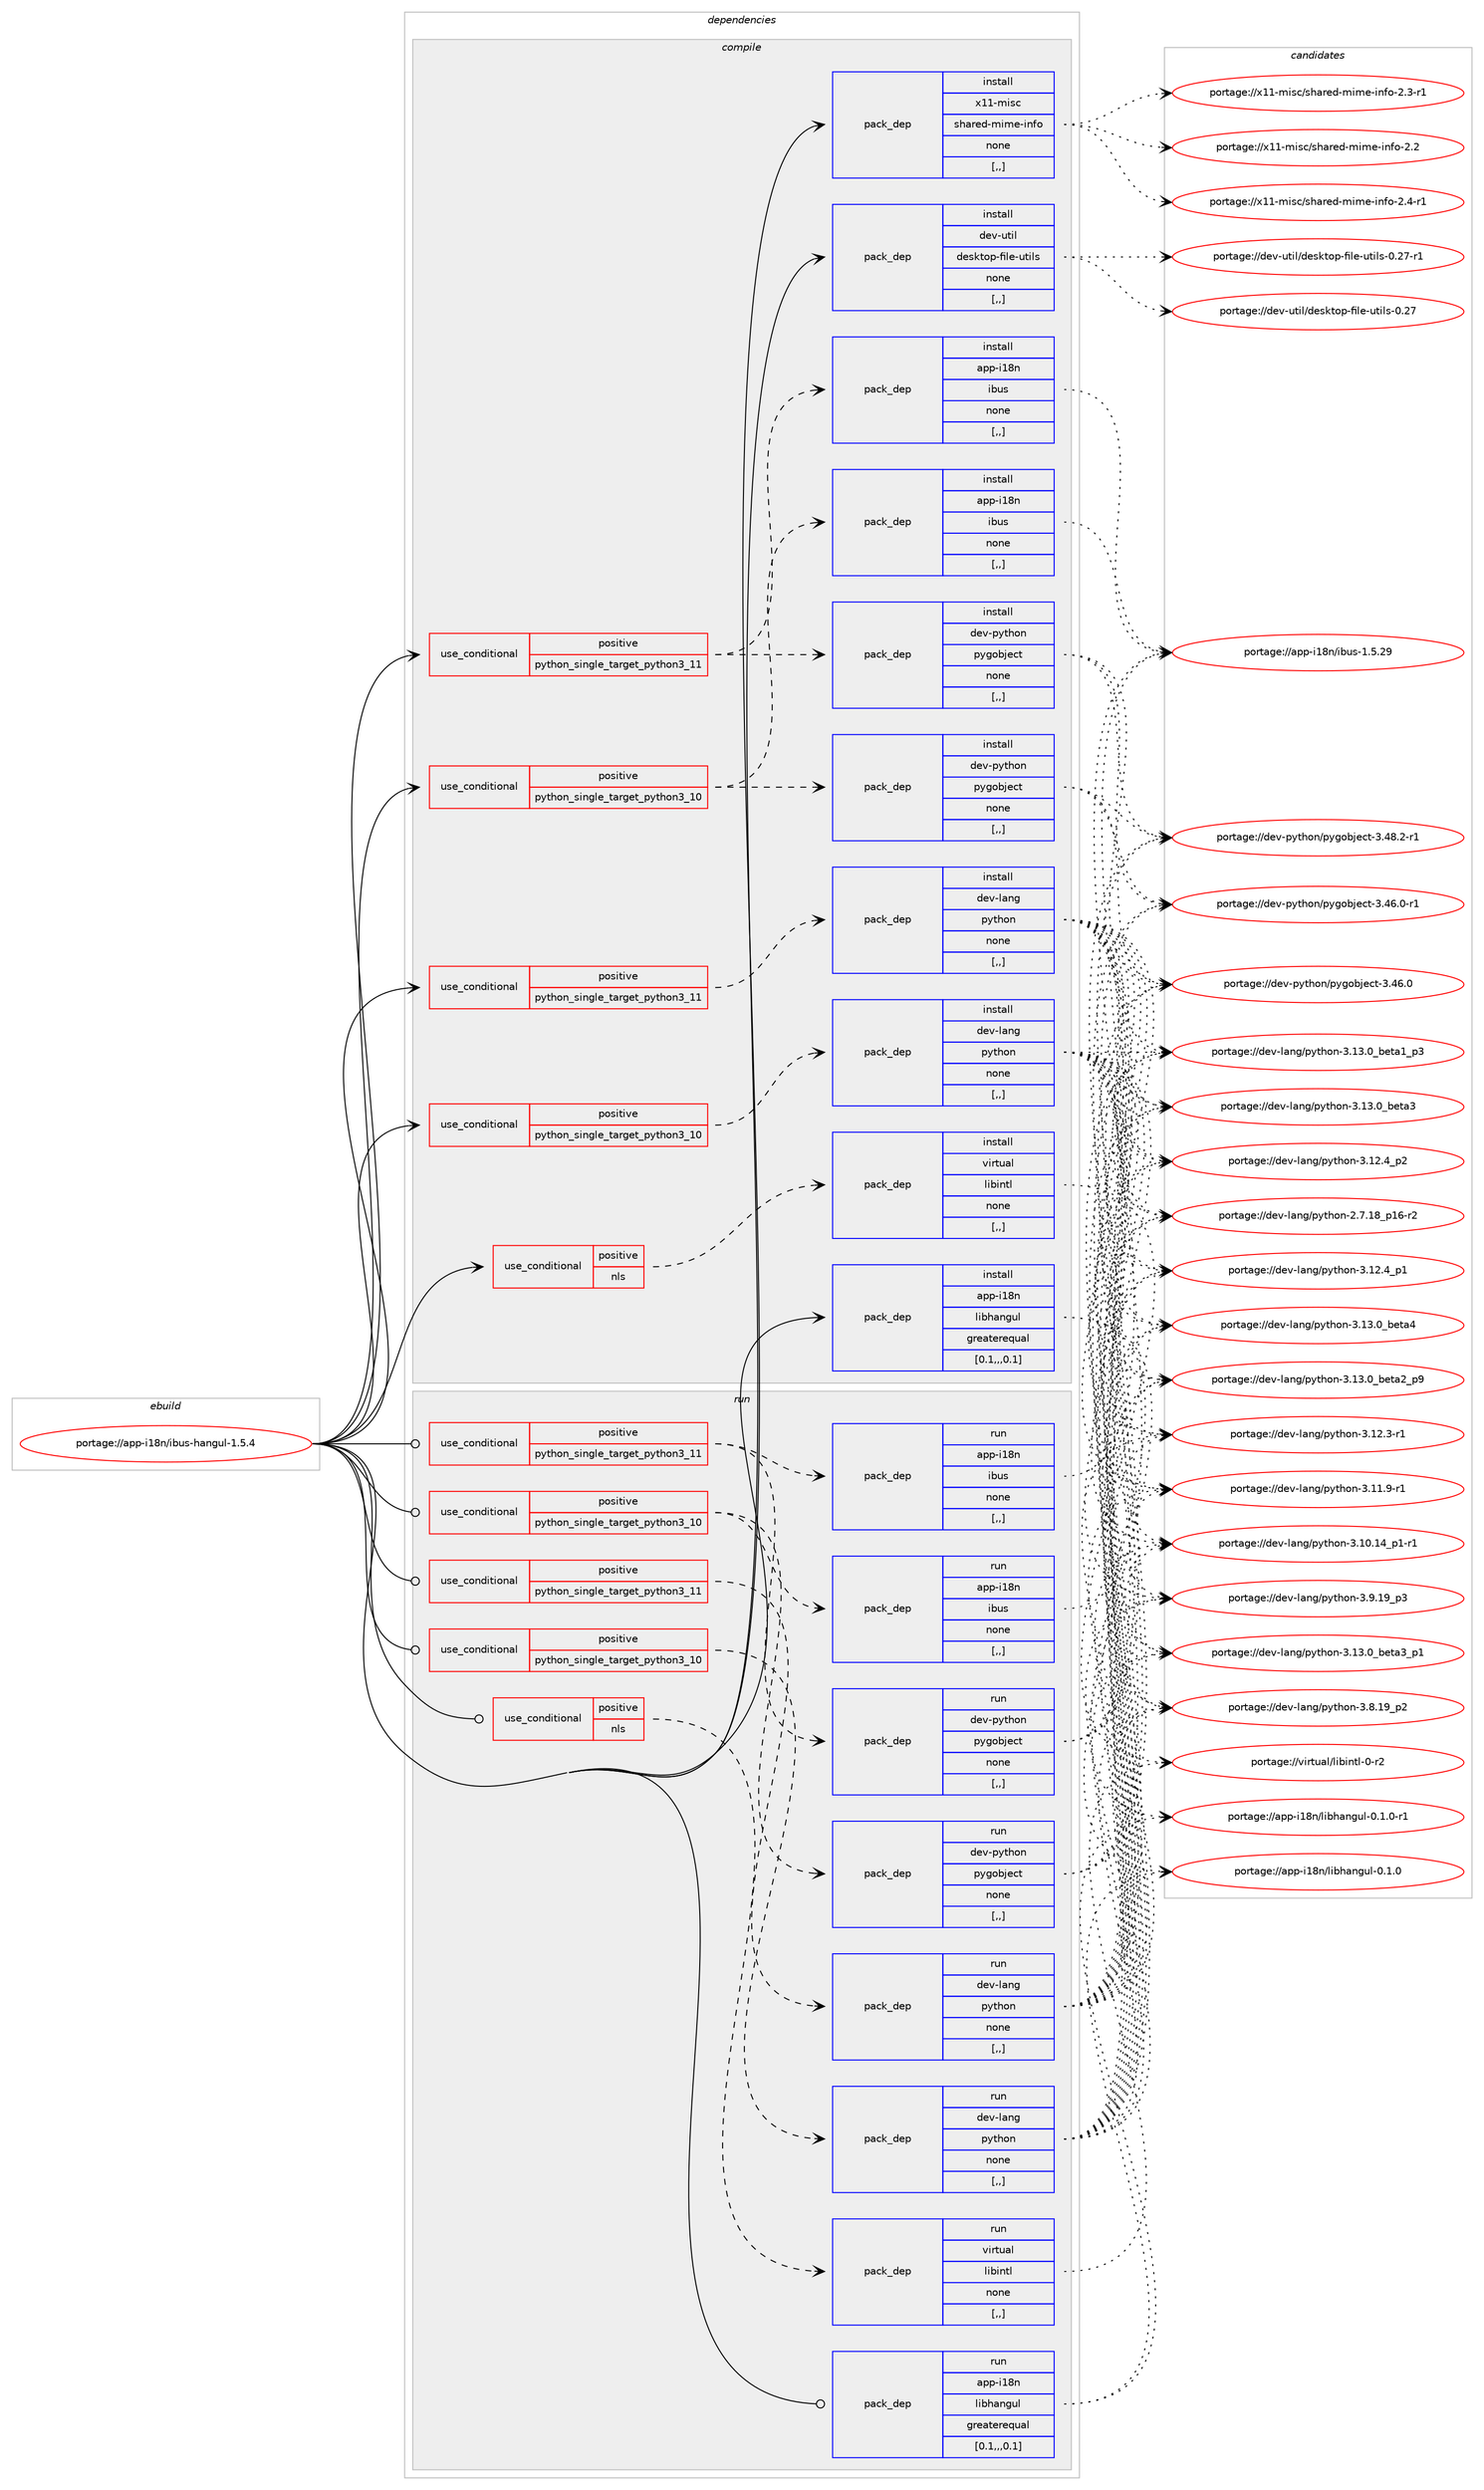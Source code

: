 digraph prolog {

# *************
# Graph options
# *************

newrank=true;
concentrate=true;
compound=true;
graph [rankdir=LR,fontname=Helvetica,fontsize=10,ranksep=1.5];#, ranksep=2.5, nodesep=0.2];
edge  [arrowhead=vee];
node  [fontname=Helvetica,fontsize=10];

# **********
# The ebuild
# **********

subgraph cluster_leftcol {
color=gray;
label=<<i>ebuild</i>>;
id [label="portage://app-i18n/ibus-hangul-1.5.4", color=red, width=4, href="../app-i18n/ibus-hangul-1.5.4.svg"];
}

# ****************
# The dependencies
# ****************

subgraph cluster_midcol {
color=gray;
label=<<i>dependencies</i>>;
subgraph cluster_compile {
fillcolor="#eeeeee";
style=filled;
label=<<i>compile</i>>;
subgraph cond11124 {
dependency37720 [label=<<TABLE BORDER="0" CELLBORDER="1" CELLSPACING="0" CELLPADDING="4"><TR><TD ROWSPAN="3" CELLPADDING="10">use_conditional</TD></TR><TR><TD>positive</TD></TR><TR><TD>nls</TD></TR></TABLE>>, shape=none, color=red];
subgraph pack26223 {
dependency37721 [label=<<TABLE BORDER="0" CELLBORDER="1" CELLSPACING="0" CELLPADDING="4" WIDTH="220"><TR><TD ROWSPAN="6" CELLPADDING="30">pack_dep</TD></TR><TR><TD WIDTH="110">install</TD></TR><TR><TD>virtual</TD></TR><TR><TD>libintl</TD></TR><TR><TD>none</TD></TR><TR><TD>[,,]</TD></TR></TABLE>>, shape=none, color=blue];
}
dependency37720:e -> dependency37721:w [weight=20,style="dashed",arrowhead="vee"];
}
id:e -> dependency37720:w [weight=20,style="solid",arrowhead="vee"];
subgraph cond11125 {
dependency37722 [label=<<TABLE BORDER="0" CELLBORDER="1" CELLSPACING="0" CELLPADDING="4"><TR><TD ROWSPAN="3" CELLPADDING="10">use_conditional</TD></TR><TR><TD>positive</TD></TR><TR><TD>python_single_target_python3_10</TD></TR></TABLE>>, shape=none, color=red];
subgraph pack26224 {
dependency37723 [label=<<TABLE BORDER="0" CELLBORDER="1" CELLSPACING="0" CELLPADDING="4" WIDTH="220"><TR><TD ROWSPAN="6" CELLPADDING="30">pack_dep</TD></TR><TR><TD WIDTH="110">install</TD></TR><TR><TD>app-i18n</TD></TR><TR><TD>ibus</TD></TR><TR><TD>none</TD></TR><TR><TD>[,,]</TD></TR></TABLE>>, shape=none, color=blue];
}
dependency37722:e -> dependency37723:w [weight=20,style="dashed",arrowhead="vee"];
subgraph pack26225 {
dependency37724 [label=<<TABLE BORDER="0" CELLBORDER="1" CELLSPACING="0" CELLPADDING="4" WIDTH="220"><TR><TD ROWSPAN="6" CELLPADDING="30">pack_dep</TD></TR><TR><TD WIDTH="110">install</TD></TR><TR><TD>dev-python</TD></TR><TR><TD>pygobject</TD></TR><TR><TD>none</TD></TR><TR><TD>[,,]</TD></TR></TABLE>>, shape=none, color=blue];
}
dependency37722:e -> dependency37724:w [weight=20,style="dashed",arrowhead="vee"];
}
id:e -> dependency37722:w [weight=20,style="solid",arrowhead="vee"];
subgraph cond11126 {
dependency37725 [label=<<TABLE BORDER="0" CELLBORDER="1" CELLSPACING="0" CELLPADDING="4"><TR><TD ROWSPAN="3" CELLPADDING="10">use_conditional</TD></TR><TR><TD>positive</TD></TR><TR><TD>python_single_target_python3_10</TD></TR></TABLE>>, shape=none, color=red];
subgraph pack26226 {
dependency37726 [label=<<TABLE BORDER="0" CELLBORDER="1" CELLSPACING="0" CELLPADDING="4" WIDTH="220"><TR><TD ROWSPAN="6" CELLPADDING="30">pack_dep</TD></TR><TR><TD WIDTH="110">install</TD></TR><TR><TD>dev-lang</TD></TR><TR><TD>python</TD></TR><TR><TD>none</TD></TR><TR><TD>[,,]</TD></TR></TABLE>>, shape=none, color=blue];
}
dependency37725:e -> dependency37726:w [weight=20,style="dashed",arrowhead="vee"];
}
id:e -> dependency37725:w [weight=20,style="solid",arrowhead="vee"];
subgraph cond11127 {
dependency37727 [label=<<TABLE BORDER="0" CELLBORDER="1" CELLSPACING="0" CELLPADDING="4"><TR><TD ROWSPAN="3" CELLPADDING="10">use_conditional</TD></TR><TR><TD>positive</TD></TR><TR><TD>python_single_target_python3_11</TD></TR></TABLE>>, shape=none, color=red];
subgraph pack26227 {
dependency37728 [label=<<TABLE BORDER="0" CELLBORDER="1" CELLSPACING="0" CELLPADDING="4" WIDTH="220"><TR><TD ROWSPAN="6" CELLPADDING="30">pack_dep</TD></TR><TR><TD WIDTH="110">install</TD></TR><TR><TD>app-i18n</TD></TR><TR><TD>ibus</TD></TR><TR><TD>none</TD></TR><TR><TD>[,,]</TD></TR></TABLE>>, shape=none, color=blue];
}
dependency37727:e -> dependency37728:w [weight=20,style="dashed",arrowhead="vee"];
subgraph pack26228 {
dependency37729 [label=<<TABLE BORDER="0" CELLBORDER="1" CELLSPACING="0" CELLPADDING="4" WIDTH="220"><TR><TD ROWSPAN="6" CELLPADDING="30">pack_dep</TD></TR><TR><TD WIDTH="110">install</TD></TR><TR><TD>dev-python</TD></TR><TR><TD>pygobject</TD></TR><TR><TD>none</TD></TR><TR><TD>[,,]</TD></TR></TABLE>>, shape=none, color=blue];
}
dependency37727:e -> dependency37729:w [weight=20,style="dashed",arrowhead="vee"];
}
id:e -> dependency37727:w [weight=20,style="solid",arrowhead="vee"];
subgraph cond11128 {
dependency37730 [label=<<TABLE BORDER="0" CELLBORDER="1" CELLSPACING="0" CELLPADDING="4"><TR><TD ROWSPAN="3" CELLPADDING="10">use_conditional</TD></TR><TR><TD>positive</TD></TR><TR><TD>python_single_target_python3_11</TD></TR></TABLE>>, shape=none, color=red];
subgraph pack26229 {
dependency37731 [label=<<TABLE BORDER="0" CELLBORDER="1" CELLSPACING="0" CELLPADDING="4" WIDTH="220"><TR><TD ROWSPAN="6" CELLPADDING="30">pack_dep</TD></TR><TR><TD WIDTH="110">install</TD></TR><TR><TD>dev-lang</TD></TR><TR><TD>python</TD></TR><TR><TD>none</TD></TR><TR><TD>[,,]</TD></TR></TABLE>>, shape=none, color=blue];
}
dependency37730:e -> dependency37731:w [weight=20,style="dashed",arrowhead="vee"];
}
id:e -> dependency37730:w [weight=20,style="solid",arrowhead="vee"];
subgraph pack26230 {
dependency37732 [label=<<TABLE BORDER="0" CELLBORDER="1" CELLSPACING="0" CELLPADDING="4" WIDTH="220"><TR><TD ROWSPAN="6" CELLPADDING="30">pack_dep</TD></TR><TR><TD WIDTH="110">install</TD></TR><TR><TD>app-i18n</TD></TR><TR><TD>libhangul</TD></TR><TR><TD>greaterequal</TD></TR><TR><TD>[0.1,,,0.1]</TD></TR></TABLE>>, shape=none, color=blue];
}
id:e -> dependency37732:w [weight=20,style="solid",arrowhead="vee"];
subgraph pack26231 {
dependency37733 [label=<<TABLE BORDER="0" CELLBORDER="1" CELLSPACING="0" CELLPADDING="4" WIDTH="220"><TR><TD ROWSPAN="6" CELLPADDING="30">pack_dep</TD></TR><TR><TD WIDTH="110">install</TD></TR><TR><TD>dev-util</TD></TR><TR><TD>desktop-file-utils</TD></TR><TR><TD>none</TD></TR><TR><TD>[,,]</TD></TR></TABLE>>, shape=none, color=blue];
}
id:e -> dependency37733:w [weight=20,style="solid",arrowhead="vee"];
subgraph pack26232 {
dependency37734 [label=<<TABLE BORDER="0" CELLBORDER="1" CELLSPACING="0" CELLPADDING="4" WIDTH="220"><TR><TD ROWSPAN="6" CELLPADDING="30">pack_dep</TD></TR><TR><TD WIDTH="110">install</TD></TR><TR><TD>x11-misc</TD></TR><TR><TD>shared-mime-info</TD></TR><TR><TD>none</TD></TR><TR><TD>[,,]</TD></TR></TABLE>>, shape=none, color=blue];
}
id:e -> dependency37734:w [weight=20,style="solid",arrowhead="vee"];
}
subgraph cluster_compileandrun {
fillcolor="#eeeeee";
style=filled;
label=<<i>compile and run</i>>;
}
subgraph cluster_run {
fillcolor="#eeeeee";
style=filled;
label=<<i>run</i>>;
subgraph cond11129 {
dependency37735 [label=<<TABLE BORDER="0" CELLBORDER="1" CELLSPACING="0" CELLPADDING="4"><TR><TD ROWSPAN="3" CELLPADDING="10">use_conditional</TD></TR><TR><TD>positive</TD></TR><TR><TD>nls</TD></TR></TABLE>>, shape=none, color=red];
subgraph pack26233 {
dependency37736 [label=<<TABLE BORDER="0" CELLBORDER="1" CELLSPACING="0" CELLPADDING="4" WIDTH="220"><TR><TD ROWSPAN="6" CELLPADDING="30">pack_dep</TD></TR><TR><TD WIDTH="110">run</TD></TR><TR><TD>virtual</TD></TR><TR><TD>libintl</TD></TR><TR><TD>none</TD></TR><TR><TD>[,,]</TD></TR></TABLE>>, shape=none, color=blue];
}
dependency37735:e -> dependency37736:w [weight=20,style="dashed",arrowhead="vee"];
}
id:e -> dependency37735:w [weight=20,style="solid",arrowhead="odot"];
subgraph cond11130 {
dependency37737 [label=<<TABLE BORDER="0" CELLBORDER="1" CELLSPACING="0" CELLPADDING="4"><TR><TD ROWSPAN="3" CELLPADDING="10">use_conditional</TD></TR><TR><TD>positive</TD></TR><TR><TD>python_single_target_python3_10</TD></TR></TABLE>>, shape=none, color=red];
subgraph pack26234 {
dependency37738 [label=<<TABLE BORDER="0" CELLBORDER="1" CELLSPACING="0" CELLPADDING="4" WIDTH="220"><TR><TD ROWSPAN="6" CELLPADDING="30">pack_dep</TD></TR><TR><TD WIDTH="110">run</TD></TR><TR><TD>app-i18n</TD></TR><TR><TD>ibus</TD></TR><TR><TD>none</TD></TR><TR><TD>[,,]</TD></TR></TABLE>>, shape=none, color=blue];
}
dependency37737:e -> dependency37738:w [weight=20,style="dashed",arrowhead="vee"];
subgraph pack26235 {
dependency37739 [label=<<TABLE BORDER="0" CELLBORDER="1" CELLSPACING="0" CELLPADDING="4" WIDTH="220"><TR><TD ROWSPAN="6" CELLPADDING="30">pack_dep</TD></TR><TR><TD WIDTH="110">run</TD></TR><TR><TD>dev-python</TD></TR><TR><TD>pygobject</TD></TR><TR><TD>none</TD></TR><TR><TD>[,,]</TD></TR></TABLE>>, shape=none, color=blue];
}
dependency37737:e -> dependency37739:w [weight=20,style="dashed",arrowhead="vee"];
}
id:e -> dependency37737:w [weight=20,style="solid",arrowhead="odot"];
subgraph cond11131 {
dependency37740 [label=<<TABLE BORDER="0" CELLBORDER="1" CELLSPACING="0" CELLPADDING="4"><TR><TD ROWSPAN="3" CELLPADDING="10">use_conditional</TD></TR><TR><TD>positive</TD></TR><TR><TD>python_single_target_python3_10</TD></TR></TABLE>>, shape=none, color=red];
subgraph pack26236 {
dependency37741 [label=<<TABLE BORDER="0" CELLBORDER="1" CELLSPACING="0" CELLPADDING="4" WIDTH="220"><TR><TD ROWSPAN="6" CELLPADDING="30">pack_dep</TD></TR><TR><TD WIDTH="110">run</TD></TR><TR><TD>dev-lang</TD></TR><TR><TD>python</TD></TR><TR><TD>none</TD></TR><TR><TD>[,,]</TD></TR></TABLE>>, shape=none, color=blue];
}
dependency37740:e -> dependency37741:w [weight=20,style="dashed",arrowhead="vee"];
}
id:e -> dependency37740:w [weight=20,style="solid",arrowhead="odot"];
subgraph cond11132 {
dependency37742 [label=<<TABLE BORDER="0" CELLBORDER="1" CELLSPACING="0" CELLPADDING="4"><TR><TD ROWSPAN="3" CELLPADDING="10">use_conditional</TD></TR><TR><TD>positive</TD></TR><TR><TD>python_single_target_python3_11</TD></TR></TABLE>>, shape=none, color=red];
subgraph pack26237 {
dependency37743 [label=<<TABLE BORDER="0" CELLBORDER="1" CELLSPACING="0" CELLPADDING="4" WIDTH="220"><TR><TD ROWSPAN="6" CELLPADDING="30">pack_dep</TD></TR><TR><TD WIDTH="110">run</TD></TR><TR><TD>app-i18n</TD></TR><TR><TD>ibus</TD></TR><TR><TD>none</TD></TR><TR><TD>[,,]</TD></TR></TABLE>>, shape=none, color=blue];
}
dependency37742:e -> dependency37743:w [weight=20,style="dashed",arrowhead="vee"];
subgraph pack26238 {
dependency37744 [label=<<TABLE BORDER="0" CELLBORDER="1" CELLSPACING="0" CELLPADDING="4" WIDTH="220"><TR><TD ROWSPAN="6" CELLPADDING="30">pack_dep</TD></TR><TR><TD WIDTH="110">run</TD></TR><TR><TD>dev-python</TD></TR><TR><TD>pygobject</TD></TR><TR><TD>none</TD></TR><TR><TD>[,,]</TD></TR></TABLE>>, shape=none, color=blue];
}
dependency37742:e -> dependency37744:w [weight=20,style="dashed",arrowhead="vee"];
}
id:e -> dependency37742:w [weight=20,style="solid",arrowhead="odot"];
subgraph cond11133 {
dependency37745 [label=<<TABLE BORDER="0" CELLBORDER="1" CELLSPACING="0" CELLPADDING="4"><TR><TD ROWSPAN="3" CELLPADDING="10">use_conditional</TD></TR><TR><TD>positive</TD></TR><TR><TD>python_single_target_python3_11</TD></TR></TABLE>>, shape=none, color=red];
subgraph pack26239 {
dependency37746 [label=<<TABLE BORDER="0" CELLBORDER="1" CELLSPACING="0" CELLPADDING="4" WIDTH="220"><TR><TD ROWSPAN="6" CELLPADDING="30">pack_dep</TD></TR><TR><TD WIDTH="110">run</TD></TR><TR><TD>dev-lang</TD></TR><TR><TD>python</TD></TR><TR><TD>none</TD></TR><TR><TD>[,,]</TD></TR></TABLE>>, shape=none, color=blue];
}
dependency37745:e -> dependency37746:w [weight=20,style="dashed",arrowhead="vee"];
}
id:e -> dependency37745:w [weight=20,style="solid",arrowhead="odot"];
subgraph pack26240 {
dependency37747 [label=<<TABLE BORDER="0" CELLBORDER="1" CELLSPACING="0" CELLPADDING="4" WIDTH="220"><TR><TD ROWSPAN="6" CELLPADDING="30">pack_dep</TD></TR><TR><TD WIDTH="110">run</TD></TR><TR><TD>app-i18n</TD></TR><TR><TD>libhangul</TD></TR><TR><TD>greaterequal</TD></TR><TR><TD>[0.1,,,0.1]</TD></TR></TABLE>>, shape=none, color=blue];
}
id:e -> dependency37747:w [weight=20,style="solid",arrowhead="odot"];
}
}

# **************
# The candidates
# **************

subgraph cluster_choices {
rank=same;
color=gray;
label=<<i>candidates</i>>;

subgraph choice26223 {
color=black;
nodesep=1;
choice11810511411611797108471081059810511011610845484511450 [label="portage://virtual/libintl-0-r2", color=red, width=4,href="../virtual/libintl-0-r2.svg"];
dependency37721:e -> choice11810511411611797108471081059810511011610845484511450:w [style=dotted,weight="100"];
}
subgraph choice26224 {
color=black;
nodesep=1;
choice97112112451054956110471059811711545494653465057 [label="portage://app-i18n/ibus-1.5.29", color=red, width=4,href="../app-i18n/ibus-1.5.29.svg"];
dependency37723:e -> choice97112112451054956110471059811711545494653465057:w [style=dotted,weight="100"];
}
subgraph choice26225 {
color=black;
nodesep=1;
choice10010111845112121116104111110471121211031119810610199116455146525646504511449 [label="portage://dev-python/pygobject-3.48.2-r1", color=red, width=4,href="../dev-python/pygobject-3.48.2-r1.svg"];
choice10010111845112121116104111110471121211031119810610199116455146525446484511449 [label="portage://dev-python/pygobject-3.46.0-r1", color=red, width=4,href="../dev-python/pygobject-3.46.0-r1.svg"];
choice1001011184511212111610411111047112121103111981061019911645514652544648 [label="portage://dev-python/pygobject-3.46.0", color=red, width=4,href="../dev-python/pygobject-3.46.0.svg"];
dependency37724:e -> choice10010111845112121116104111110471121211031119810610199116455146525646504511449:w [style=dotted,weight="100"];
dependency37724:e -> choice10010111845112121116104111110471121211031119810610199116455146525446484511449:w [style=dotted,weight="100"];
dependency37724:e -> choice1001011184511212111610411111047112121103111981061019911645514652544648:w [style=dotted,weight="100"];
}
subgraph choice26226 {
color=black;
nodesep=1;
choice1001011184510897110103471121211161041111104551464951464895981011169752 [label="portage://dev-lang/python-3.13.0_beta4", color=red, width=4,href="../dev-lang/python-3.13.0_beta4.svg"];
choice10010111845108971101034711212111610411111045514649514648959810111697519511249 [label="portage://dev-lang/python-3.13.0_beta3_p1", color=red, width=4,href="../dev-lang/python-3.13.0_beta3_p1.svg"];
choice1001011184510897110103471121211161041111104551464951464895981011169751 [label="portage://dev-lang/python-3.13.0_beta3", color=red, width=4,href="../dev-lang/python-3.13.0_beta3.svg"];
choice10010111845108971101034711212111610411111045514649514648959810111697509511257 [label="portage://dev-lang/python-3.13.0_beta2_p9", color=red, width=4,href="../dev-lang/python-3.13.0_beta2_p9.svg"];
choice10010111845108971101034711212111610411111045514649514648959810111697499511251 [label="portage://dev-lang/python-3.13.0_beta1_p3", color=red, width=4,href="../dev-lang/python-3.13.0_beta1_p3.svg"];
choice100101118451089711010347112121116104111110455146495046529511250 [label="portage://dev-lang/python-3.12.4_p2", color=red, width=4,href="../dev-lang/python-3.12.4_p2.svg"];
choice100101118451089711010347112121116104111110455146495046529511249 [label="portage://dev-lang/python-3.12.4_p1", color=red, width=4,href="../dev-lang/python-3.12.4_p1.svg"];
choice100101118451089711010347112121116104111110455146495046514511449 [label="portage://dev-lang/python-3.12.3-r1", color=red, width=4,href="../dev-lang/python-3.12.3-r1.svg"];
choice100101118451089711010347112121116104111110455146494946574511449 [label="portage://dev-lang/python-3.11.9-r1", color=red, width=4,href="../dev-lang/python-3.11.9-r1.svg"];
choice100101118451089711010347112121116104111110455146494846495295112494511449 [label="portage://dev-lang/python-3.10.14_p1-r1", color=red, width=4,href="../dev-lang/python-3.10.14_p1-r1.svg"];
choice100101118451089711010347112121116104111110455146574649579511251 [label="portage://dev-lang/python-3.9.19_p3", color=red, width=4,href="../dev-lang/python-3.9.19_p3.svg"];
choice100101118451089711010347112121116104111110455146564649579511250 [label="portage://dev-lang/python-3.8.19_p2", color=red, width=4,href="../dev-lang/python-3.8.19_p2.svg"];
choice100101118451089711010347112121116104111110455046554649569511249544511450 [label="portage://dev-lang/python-2.7.18_p16-r2", color=red, width=4,href="../dev-lang/python-2.7.18_p16-r2.svg"];
dependency37726:e -> choice1001011184510897110103471121211161041111104551464951464895981011169752:w [style=dotted,weight="100"];
dependency37726:e -> choice10010111845108971101034711212111610411111045514649514648959810111697519511249:w [style=dotted,weight="100"];
dependency37726:e -> choice1001011184510897110103471121211161041111104551464951464895981011169751:w [style=dotted,weight="100"];
dependency37726:e -> choice10010111845108971101034711212111610411111045514649514648959810111697509511257:w [style=dotted,weight="100"];
dependency37726:e -> choice10010111845108971101034711212111610411111045514649514648959810111697499511251:w [style=dotted,weight="100"];
dependency37726:e -> choice100101118451089711010347112121116104111110455146495046529511250:w [style=dotted,weight="100"];
dependency37726:e -> choice100101118451089711010347112121116104111110455146495046529511249:w [style=dotted,weight="100"];
dependency37726:e -> choice100101118451089711010347112121116104111110455146495046514511449:w [style=dotted,weight="100"];
dependency37726:e -> choice100101118451089711010347112121116104111110455146494946574511449:w [style=dotted,weight="100"];
dependency37726:e -> choice100101118451089711010347112121116104111110455146494846495295112494511449:w [style=dotted,weight="100"];
dependency37726:e -> choice100101118451089711010347112121116104111110455146574649579511251:w [style=dotted,weight="100"];
dependency37726:e -> choice100101118451089711010347112121116104111110455146564649579511250:w [style=dotted,weight="100"];
dependency37726:e -> choice100101118451089711010347112121116104111110455046554649569511249544511450:w [style=dotted,weight="100"];
}
subgraph choice26227 {
color=black;
nodesep=1;
choice97112112451054956110471059811711545494653465057 [label="portage://app-i18n/ibus-1.5.29", color=red, width=4,href="../app-i18n/ibus-1.5.29.svg"];
dependency37728:e -> choice97112112451054956110471059811711545494653465057:w [style=dotted,weight="100"];
}
subgraph choice26228 {
color=black;
nodesep=1;
choice10010111845112121116104111110471121211031119810610199116455146525646504511449 [label="portage://dev-python/pygobject-3.48.2-r1", color=red, width=4,href="../dev-python/pygobject-3.48.2-r1.svg"];
choice10010111845112121116104111110471121211031119810610199116455146525446484511449 [label="portage://dev-python/pygobject-3.46.0-r1", color=red, width=4,href="../dev-python/pygobject-3.46.0-r1.svg"];
choice1001011184511212111610411111047112121103111981061019911645514652544648 [label="portage://dev-python/pygobject-3.46.0", color=red, width=4,href="../dev-python/pygobject-3.46.0.svg"];
dependency37729:e -> choice10010111845112121116104111110471121211031119810610199116455146525646504511449:w [style=dotted,weight="100"];
dependency37729:e -> choice10010111845112121116104111110471121211031119810610199116455146525446484511449:w [style=dotted,weight="100"];
dependency37729:e -> choice1001011184511212111610411111047112121103111981061019911645514652544648:w [style=dotted,weight="100"];
}
subgraph choice26229 {
color=black;
nodesep=1;
choice1001011184510897110103471121211161041111104551464951464895981011169752 [label="portage://dev-lang/python-3.13.0_beta4", color=red, width=4,href="../dev-lang/python-3.13.0_beta4.svg"];
choice10010111845108971101034711212111610411111045514649514648959810111697519511249 [label="portage://dev-lang/python-3.13.0_beta3_p1", color=red, width=4,href="../dev-lang/python-3.13.0_beta3_p1.svg"];
choice1001011184510897110103471121211161041111104551464951464895981011169751 [label="portage://dev-lang/python-3.13.0_beta3", color=red, width=4,href="../dev-lang/python-3.13.0_beta3.svg"];
choice10010111845108971101034711212111610411111045514649514648959810111697509511257 [label="portage://dev-lang/python-3.13.0_beta2_p9", color=red, width=4,href="../dev-lang/python-3.13.0_beta2_p9.svg"];
choice10010111845108971101034711212111610411111045514649514648959810111697499511251 [label="portage://dev-lang/python-3.13.0_beta1_p3", color=red, width=4,href="../dev-lang/python-3.13.0_beta1_p3.svg"];
choice100101118451089711010347112121116104111110455146495046529511250 [label="portage://dev-lang/python-3.12.4_p2", color=red, width=4,href="../dev-lang/python-3.12.4_p2.svg"];
choice100101118451089711010347112121116104111110455146495046529511249 [label="portage://dev-lang/python-3.12.4_p1", color=red, width=4,href="../dev-lang/python-3.12.4_p1.svg"];
choice100101118451089711010347112121116104111110455146495046514511449 [label="portage://dev-lang/python-3.12.3-r1", color=red, width=4,href="../dev-lang/python-3.12.3-r1.svg"];
choice100101118451089711010347112121116104111110455146494946574511449 [label="portage://dev-lang/python-3.11.9-r1", color=red, width=4,href="../dev-lang/python-3.11.9-r1.svg"];
choice100101118451089711010347112121116104111110455146494846495295112494511449 [label="portage://dev-lang/python-3.10.14_p1-r1", color=red, width=4,href="../dev-lang/python-3.10.14_p1-r1.svg"];
choice100101118451089711010347112121116104111110455146574649579511251 [label="portage://dev-lang/python-3.9.19_p3", color=red, width=4,href="../dev-lang/python-3.9.19_p3.svg"];
choice100101118451089711010347112121116104111110455146564649579511250 [label="portage://dev-lang/python-3.8.19_p2", color=red, width=4,href="../dev-lang/python-3.8.19_p2.svg"];
choice100101118451089711010347112121116104111110455046554649569511249544511450 [label="portage://dev-lang/python-2.7.18_p16-r2", color=red, width=4,href="../dev-lang/python-2.7.18_p16-r2.svg"];
dependency37731:e -> choice1001011184510897110103471121211161041111104551464951464895981011169752:w [style=dotted,weight="100"];
dependency37731:e -> choice10010111845108971101034711212111610411111045514649514648959810111697519511249:w [style=dotted,weight="100"];
dependency37731:e -> choice1001011184510897110103471121211161041111104551464951464895981011169751:w [style=dotted,weight="100"];
dependency37731:e -> choice10010111845108971101034711212111610411111045514649514648959810111697509511257:w [style=dotted,weight="100"];
dependency37731:e -> choice10010111845108971101034711212111610411111045514649514648959810111697499511251:w [style=dotted,weight="100"];
dependency37731:e -> choice100101118451089711010347112121116104111110455146495046529511250:w [style=dotted,weight="100"];
dependency37731:e -> choice100101118451089711010347112121116104111110455146495046529511249:w [style=dotted,weight="100"];
dependency37731:e -> choice100101118451089711010347112121116104111110455146495046514511449:w [style=dotted,weight="100"];
dependency37731:e -> choice100101118451089711010347112121116104111110455146494946574511449:w [style=dotted,weight="100"];
dependency37731:e -> choice100101118451089711010347112121116104111110455146494846495295112494511449:w [style=dotted,weight="100"];
dependency37731:e -> choice100101118451089711010347112121116104111110455146574649579511251:w [style=dotted,weight="100"];
dependency37731:e -> choice100101118451089711010347112121116104111110455146564649579511250:w [style=dotted,weight="100"];
dependency37731:e -> choice100101118451089711010347112121116104111110455046554649569511249544511450:w [style=dotted,weight="100"];
}
subgraph choice26230 {
color=black;
nodesep=1;
choice971121124510549561104710810598104971101031171084548464946484511449 [label="portage://app-i18n/libhangul-0.1.0-r1", color=red, width=4,href="../app-i18n/libhangul-0.1.0-r1.svg"];
choice97112112451054956110471081059810497110103117108454846494648 [label="portage://app-i18n/libhangul-0.1.0", color=red, width=4,href="../app-i18n/libhangul-0.1.0.svg"];
dependency37732:e -> choice971121124510549561104710810598104971101031171084548464946484511449:w [style=dotted,weight="100"];
dependency37732:e -> choice97112112451054956110471081059810497110103117108454846494648:w [style=dotted,weight="100"];
}
subgraph choice26231 {
color=black;
nodesep=1;
choice1001011184511711610510847100101115107116111112451021051081014511711610510811545484650554511449 [label="portage://dev-util/desktop-file-utils-0.27-r1", color=red, width=4,href="../dev-util/desktop-file-utils-0.27-r1.svg"];
choice100101118451171161051084710010111510711611111245102105108101451171161051081154548465055 [label="portage://dev-util/desktop-file-utils-0.27", color=red, width=4,href="../dev-util/desktop-file-utils-0.27.svg"];
dependency37733:e -> choice1001011184511711610510847100101115107116111112451021051081014511711610510811545484650554511449:w [style=dotted,weight="100"];
dependency37733:e -> choice100101118451171161051084710010111510711611111245102105108101451171161051081154548465055:w [style=dotted,weight="100"];
}
subgraph choice26232 {
color=black;
nodesep=1;
choice1204949451091051159947115104971141011004510910510910145105110102111455046524511449 [label="portage://x11-misc/shared-mime-info-2.4-r1", color=red, width=4,href="../x11-misc/shared-mime-info-2.4-r1.svg"];
choice1204949451091051159947115104971141011004510910510910145105110102111455046514511449 [label="portage://x11-misc/shared-mime-info-2.3-r1", color=red, width=4,href="../x11-misc/shared-mime-info-2.3-r1.svg"];
choice120494945109105115994711510497114101100451091051091014510511010211145504650 [label="portage://x11-misc/shared-mime-info-2.2", color=red, width=4,href="../x11-misc/shared-mime-info-2.2.svg"];
dependency37734:e -> choice1204949451091051159947115104971141011004510910510910145105110102111455046524511449:w [style=dotted,weight="100"];
dependency37734:e -> choice1204949451091051159947115104971141011004510910510910145105110102111455046514511449:w [style=dotted,weight="100"];
dependency37734:e -> choice120494945109105115994711510497114101100451091051091014510511010211145504650:w [style=dotted,weight="100"];
}
subgraph choice26233 {
color=black;
nodesep=1;
choice11810511411611797108471081059810511011610845484511450 [label="portage://virtual/libintl-0-r2", color=red, width=4,href="../virtual/libintl-0-r2.svg"];
dependency37736:e -> choice11810511411611797108471081059810511011610845484511450:w [style=dotted,weight="100"];
}
subgraph choice26234 {
color=black;
nodesep=1;
choice97112112451054956110471059811711545494653465057 [label="portage://app-i18n/ibus-1.5.29", color=red, width=4,href="../app-i18n/ibus-1.5.29.svg"];
dependency37738:e -> choice97112112451054956110471059811711545494653465057:w [style=dotted,weight="100"];
}
subgraph choice26235 {
color=black;
nodesep=1;
choice10010111845112121116104111110471121211031119810610199116455146525646504511449 [label="portage://dev-python/pygobject-3.48.2-r1", color=red, width=4,href="../dev-python/pygobject-3.48.2-r1.svg"];
choice10010111845112121116104111110471121211031119810610199116455146525446484511449 [label="portage://dev-python/pygobject-3.46.0-r1", color=red, width=4,href="../dev-python/pygobject-3.46.0-r1.svg"];
choice1001011184511212111610411111047112121103111981061019911645514652544648 [label="portage://dev-python/pygobject-3.46.0", color=red, width=4,href="../dev-python/pygobject-3.46.0.svg"];
dependency37739:e -> choice10010111845112121116104111110471121211031119810610199116455146525646504511449:w [style=dotted,weight="100"];
dependency37739:e -> choice10010111845112121116104111110471121211031119810610199116455146525446484511449:w [style=dotted,weight="100"];
dependency37739:e -> choice1001011184511212111610411111047112121103111981061019911645514652544648:w [style=dotted,weight="100"];
}
subgraph choice26236 {
color=black;
nodesep=1;
choice1001011184510897110103471121211161041111104551464951464895981011169752 [label="portage://dev-lang/python-3.13.0_beta4", color=red, width=4,href="../dev-lang/python-3.13.0_beta4.svg"];
choice10010111845108971101034711212111610411111045514649514648959810111697519511249 [label="portage://dev-lang/python-3.13.0_beta3_p1", color=red, width=4,href="../dev-lang/python-3.13.0_beta3_p1.svg"];
choice1001011184510897110103471121211161041111104551464951464895981011169751 [label="portage://dev-lang/python-3.13.0_beta3", color=red, width=4,href="../dev-lang/python-3.13.0_beta3.svg"];
choice10010111845108971101034711212111610411111045514649514648959810111697509511257 [label="portage://dev-lang/python-3.13.0_beta2_p9", color=red, width=4,href="../dev-lang/python-3.13.0_beta2_p9.svg"];
choice10010111845108971101034711212111610411111045514649514648959810111697499511251 [label="portage://dev-lang/python-3.13.0_beta1_p3", color=red, width=4,href="../dev-lang/python-3.13.0_beta1_p3.svg"];
choice100101118451089711010347112121116104111110455146495046529511250 [label="portage://dev-lang/python-3.12.4_p2", color=red, width=4,href="../dev-lang/python-3.12.4_p2.svg"];
choice100101118451089711010347112121116104111110455146495046529511249 [label="portage://dev-lang/python-3.12.4_p1", color=red, width=4,href="../dev-lang/python-3.12.4_p1.svg"];
choice100101118451089711010347112121116104111110455146495046514511449 [label="portage://dev-lang/python-3.12.3-r1", color=red, width=4,href="../dev-lang/python-3.12.3-r1.svg"];
choice100101118451089711010347112121116104111110455146494946574511449 [label="portage://dev-lang/python-3.11.9-r1", color=red, width=4,href="../dev-lang/python-3.11.9-r1.svg"];
choice100101118451089711010347112121116104111110455146494846495295112494511449 [label="portage://dev-lang/python-3.10.14_p1-r1", color=red, width=4,href="../dev-lang/python-3.10.14_p1-r1.svg"];
choice100101118451089711010347112121116104111110455146574649579511251 [label="portage://dev-lang/python-3.9.19_p3", color=red, width=4,href="../dev-lang/python-3.9.19_p3.svg"];
choice100101118451089711010347112121116104111110455146564649579511250 [label="portage://dev-lang/python-3.8.19_p2", color=red, width=4,href="../dev-lang/python-3.8.19_p2.svg"];
choice100101118451089711010347112121116104111110455046554649569511249544511450 [label="portage://dev-lang/python-2.7.18_p16-r2", color=red, width=4,href="../dev-lang/python-2.7.18_p16-r2.svg"];
dependency37741:e -> choice1001011184510897110103471121211161041111104551464951464895981011169752:w [style=dotted,weight="100"];
dependency37741:e -> choice10010111845108971101034711212111610411111045514649514648959810111697519511249:w [style=dotted,weight="100"];
dependency37741:e -> choice1001011184510897110103471121211161041111104551464951464895981011169751:w [style=dotted,weight="100"];
dependency37741:e -> choice10010111845108971101034711212111610411111045514649514648959810111697509511257:w [style=dotted,weight="100"];
dependency37741:e -> choice10010111845108971101034711212111610411111045514649514648959810111697499511251:w [style=dotted,weight="100"];
dependency37741:e -> choice100101118451089711010347112121116104111110455146495046529511250:w [style=dotted,weight="100"];
dependency37741:e -> choice100101118451089711010347112121116104111110455146495046529511249:w [style=dotted,weight="100"];
dependency37741:e -> choice100101118451089711010347112121116104111110455146495046514511449:w [style=dotted,weight="100"];
dependency37741:e -> choice100101118451089711010347112121116104111110455146494946574511449:w [style=dotted,weight="100"];
dependency37741:e -> choice100101118451089711010347112121116104111110455146494846495295112494511449:w [style=dotted,weight="100"];
dependency37741:e -> choice100101118451089711010347112121116104111110455146574649579511251:w [style=dotted,weight="100"];
dependency37741:e -> choice100101118451089711010347112121116104111110455146564649579511250:w [style=dotted,weight="100"];
dependency37741:e -> choice100101118451089711010347112121116104111110455046554649569511249544511450:w [style=dotted,weight="100"];
}
subgraph choice26237 {
color=black;
nodesep=1;
choice97112112451054956110471059811711545494653465057 [label="portage://app-i18n/ibus-1.5.29", color=red, width=4,href="../app-i18n/ibus-1.5.29.svg"];
dependency37743:e -> choice97112112451054956110471059811711545494653465057:w [style=dotted,weight="100"];
}
subgraph choice26238 {
color=black;
nodesep=1;
choice10010111845112121116104111110471121211031119810610199116455146525646504511449 [label="portage://dev-python/pygobject-3.48.2-r1", color=red, width=4,href="../dev-python/pygobject-3.48.2-r1.svg"];
choice10010111845112121116104111110471121211031119810610199116455146525446484511449 [label="portage://dev-python/pygobject-3.46.0-r1", color=red, width=4,href="../dev-python/pygobject-3.46.0-r1.svg"];
choice1001011184511212111610411111047112121103111981061019911645514652544648 [label="portage://dev-python/pygobject-3.46.0", color=red, width=4,href="../dev-python/pygobject-3.46.0.svg"];
dependency37744:e -> choice10010111845112121116104111110471121211031119810610199116455146525646504511449:w [style=dotted,weight="100"];
dependency37744:e -> choice10010111845112121116104111110471121211031119810610199116455146525446484511449:w [style=dotted,weight="100"];
dependency37744:e -> choice1001011184511212111610411111047112121103111981061019911645514652544648:w [style=dotted,weight="100"];
}
subgraph choice26239 {
color=black;
nodesep=1;
choice1001011184510897110103471121211161041111104551464951464895981011169752 [label="portage://dev-lang/python-3.13.0_beta4", color=red, width=4,href="../dev-lang/python-3.13.0_beta4.svg"];
choice10010111845108971101034711212111610411111045514649514648959810111697519511249 [label="portage://dev-lang/python-3.13.0_beta3_p1", color=red, width=4,href="../dev-lang/python-3.13.0_beta3_p1.svg"];
choice1001011184510897110103471121211161041111104551464951464895981011169751 [label="portage://dev-lang/python-3.13.0_beta3", color=red, width=4,href="../dev-lang/python-3.13.0_beta3.svg"];
choice10010111845108971101034711212111610411111045514649514648959810111697509511257 [label="portage://dev-lang/python-3.13.0_beta2_p9", color=red, width=4,href="../dev-lang/python-3.13.0_beta2_p9.svg"];
choice10010111845108971101034711212111610411111045514649514648959810111697499511251 [label="portage://dev-lang/python-3.13.0_beta1_p3", color=red, width=4,href="../dev-lang/python-3.13.0_beta1_p3.svg"];
choice100101118451089711010347112121116104111110455146495046529511250 [label="portage://dev-lang/python-3.12.4_p2", color=red, width=4,href="../dev-lang/python-3.12.4_p2.svg"];
choice100101118451089711010347112121116104111110455146495046529511249 [label="portage://dev-lang/python-3.12.4_p1", color=red, width=4,href="../dev-lang/python-3.12.4_p1.svg"];
choice100101118451089711010347112121116104111110455146495046514511449 [label="portage://dev-lang/python-3.12.3-r1", color=red, width=4,href="../dev-lang/python-3.12.3-r1.svg"];
choice100101118451089711010347112121116104111110455146494946574511449 [label="portage://dev-lang/python-3.11.9-r1", color=red, width=4,href="../dev-lang/python-3.11.9-r1.svg"];
choice100101118451089711010347112121116104111110455146494846495295112494511449 [label="portage://dev-lang/python-3.10.14_p1-r1", color=red, width=4,href="../dev-lang/python-3.10.14_p1-r1.svg"];
choice100101118451089711010347112121116104111110455146574649579511251 [label="portage://dev-lang/python-3.9.19_p3", color=red, width=4,href="../dev-lang/python-3.9.19_p3.svg"];
choice100101118451089711010347112121116104111110455146564649579511250 [label="portage://dev-lang/python-3.8.19_p2", color=red, width=4,href="../dev-lang/python-3.8.19_p2.svg"];
choice100101118451089711010347112121116104111110455046554649569511249544511450 [label="portage://dev-lang/python-2.7.18_p16-r2", color=red, width=4,href="../dev-lang/python-2.7.18_p16-r2.svg"];
dependency37746:e -> choice1001011184510897110103471121211161041111104551464951464895981011169752:w [style=dotted,weight="100"];
dependency37746:e -> choice10010111845108971101034711212111610411111045514649514648959810111697519511249:w [style=dotted,weight="100"];
dependency37746:e -> choice1001011184510897110103471121211161041111104551464951464895981011169751:w [style=dotted,weight="100"];
dependency37746:e -> choice10010111845108971101034711212111610411111045514649514648959810111697509511257:w [style=dotted,weight="100"];
dependency37746:e -> choice10010111845108971101034711212111610411111045514649514648959810111697499511251:w [style=dotted,weight="100"];
dependency37746:e -> choice100101118451089711010347112121116104111110455146495046529511250:w [style=dotted,weight="100"];
dependency37746:e -> choice100101118451089711010347112121116104111110455146495046529511249:w [style=dotted,weight="100"];
dependency37746:e -> choice100101118451089711010347112121116104111110455146495046514511449:w [style=dotted,weight="100"];
dependency37746:e -> choice100101118451089711010347112121116104111110455146494946574511449:w [style=dotted,weight="100"];
dependency37746:e -> choice100101118451089711010347112121116104111110455146494846495295112494511449:w [style=dotted,weight="100"];
dependency37746:e -> choice100101118451089711010347112121116104111110455146574649579511251:w [style=dotted,weight="100"];
dependency37746:e -> choice100101118451089711010347112121116104111110455146564649579511250:w [style=dotted,weight="100"];
dependency37746:e -> choice100101118451089711010347112121116104111110455046554649569511249544511450:w [style=dotted,weight="100"];
}
subgraph choice26240 {
color=black;
nodesep=1;
choice971121124510549561104710810598104971101031171084548464946484511449 [label="portage://app-i18n/libhangul-0.1.0-r1", color=red, width=4,href="../app-i18n/libhangul-0.1.0-r1.svg"];
choice97112112451054956110471081059810497110103117108454846494648 [label="portage://app-i18n/libhangul-0.1.0", color=red, width=4,href="../app-i18n/libhangul-0.1.0.svg"];
dependency37747:e -> choice971121124510549561104710810598104971101031171084548464946484511449:w [style=dotted,weight="100"];
dependency37747:e -> choice97112112451054956110471081059810497110103117108454846494648:w [style=dotted,weight="100"];
}
}

}
